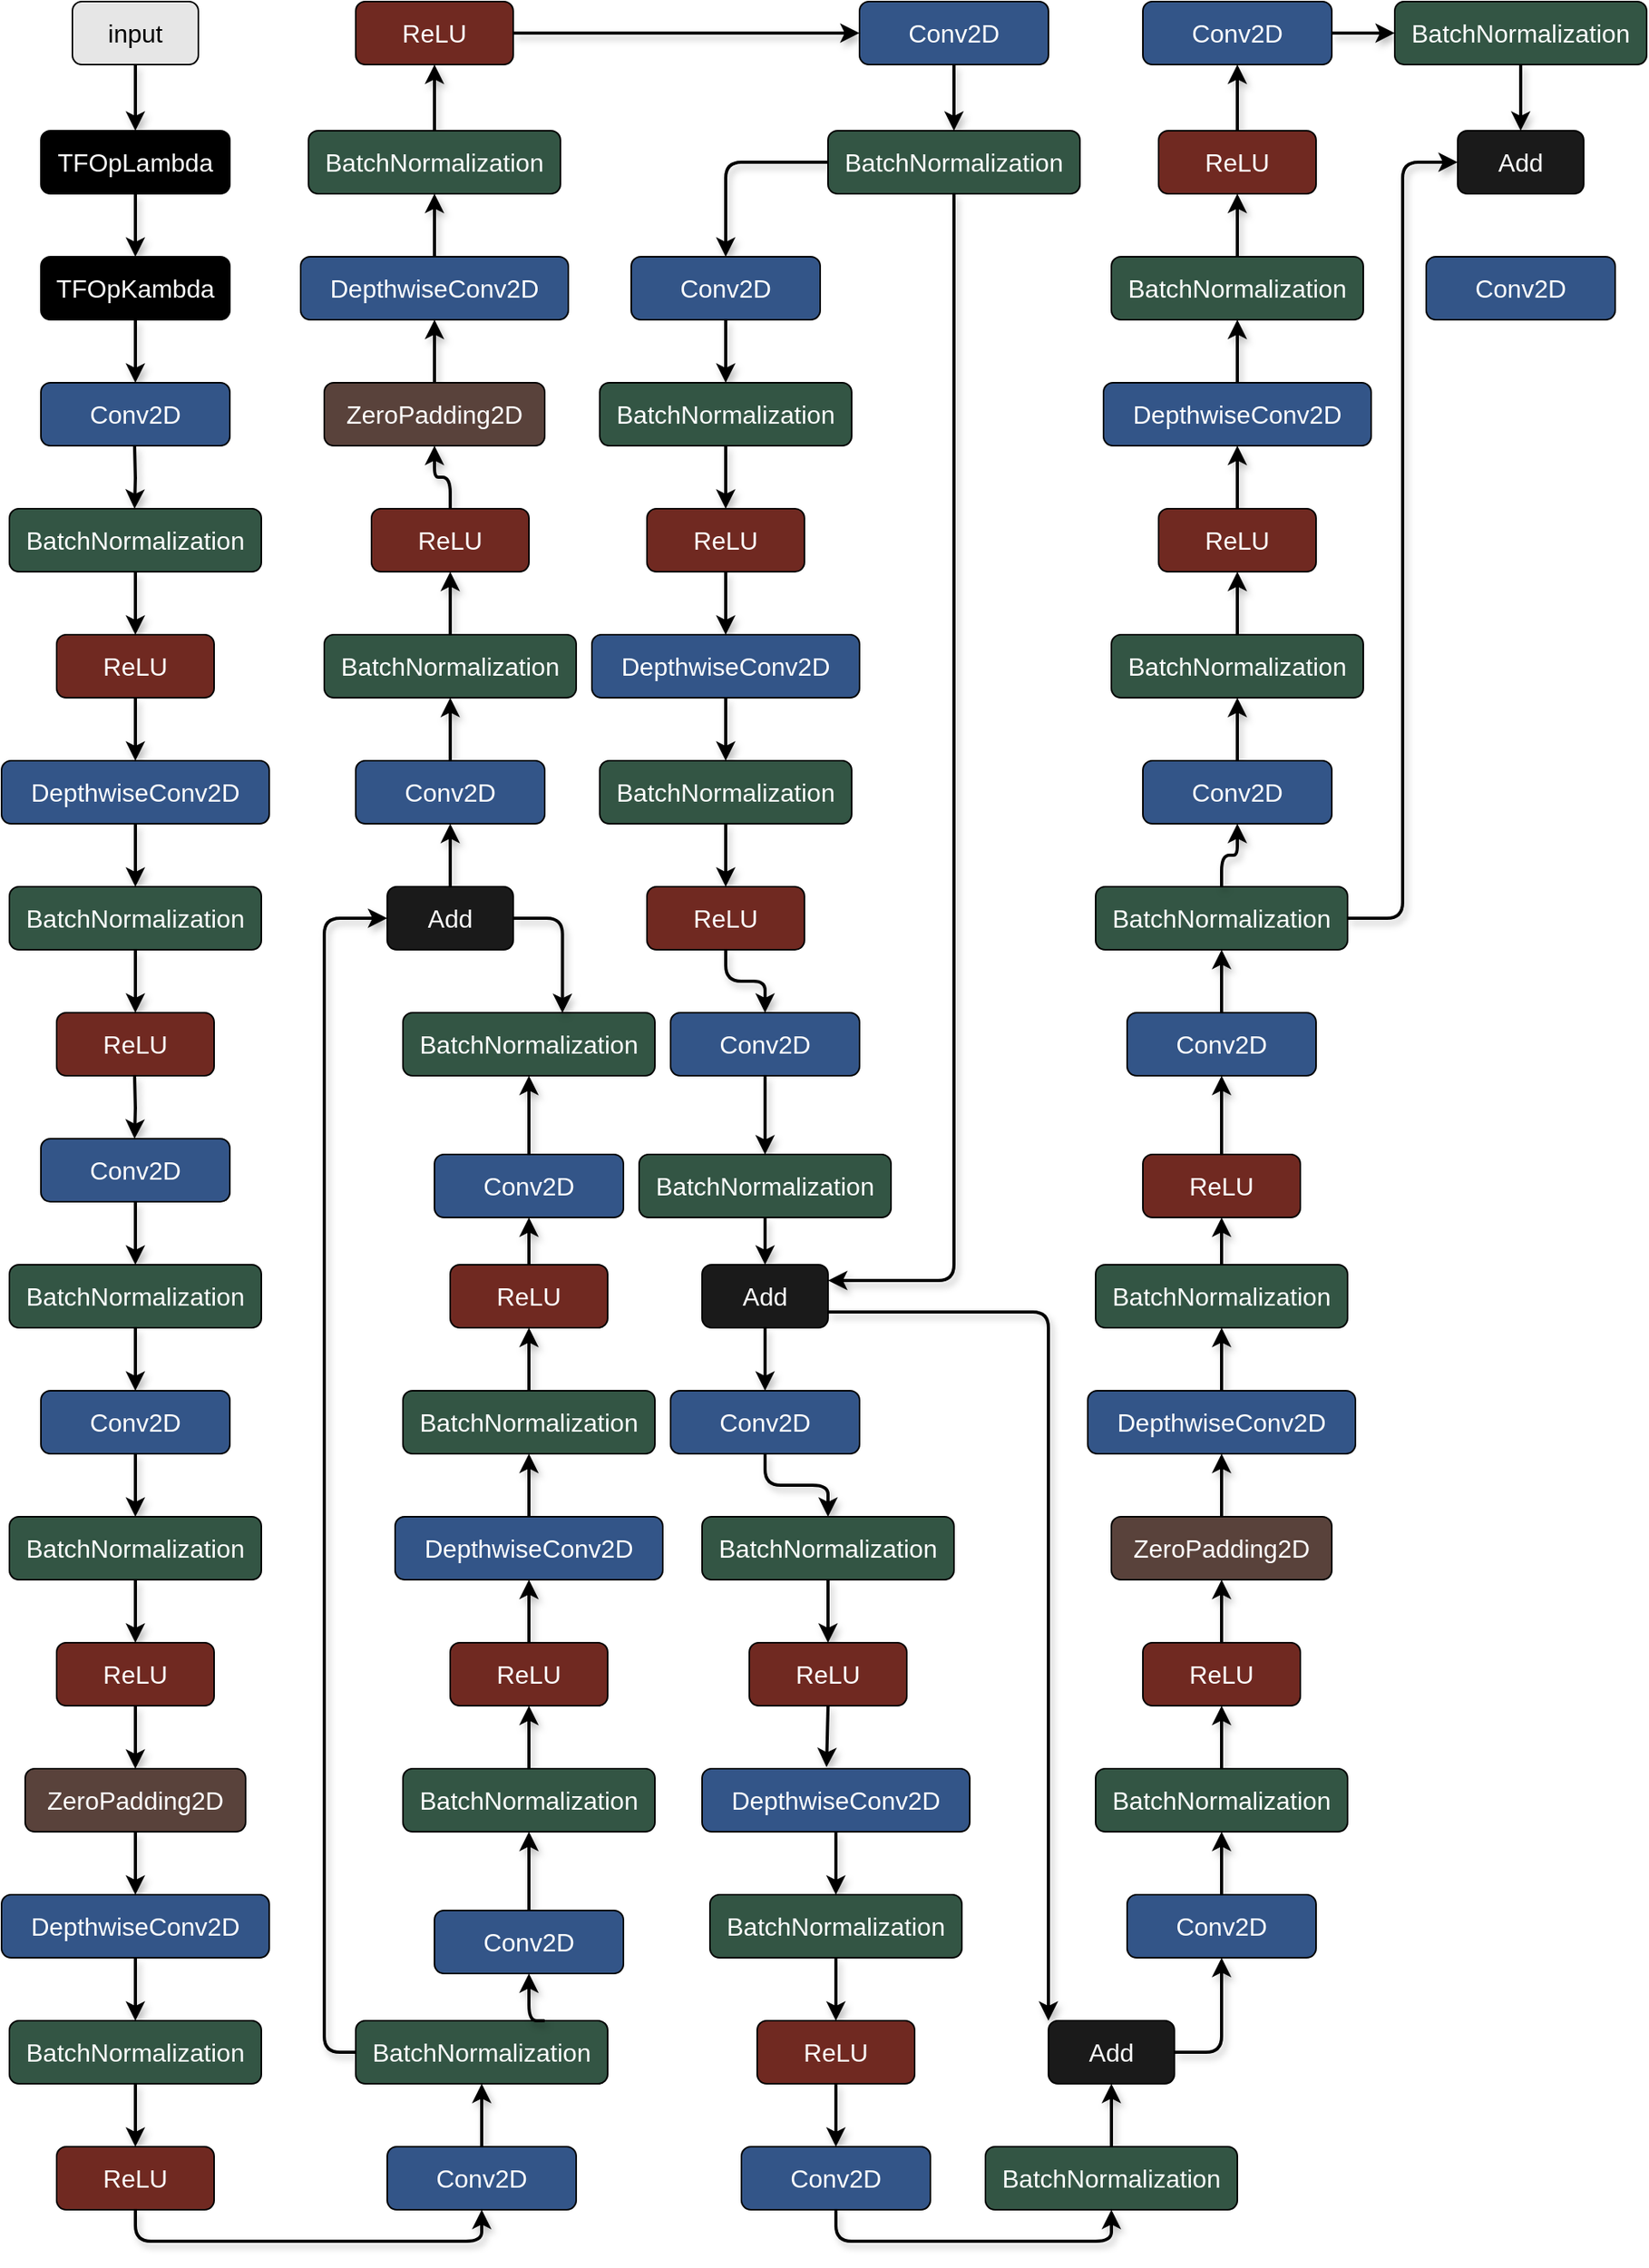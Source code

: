 <mxfile version="15.6.8" type="github"><diagram id="ZgGe328IVPUMkchQ9120" name="Page-1"><mxGraphModel dx="4320" dy="1840" grid="1" gridSize="10" guides="1" tooltips="1" connect="1" arrows="1" fold="1" page="1" pageScale="1" pageWidth="850" pageHeight="1100" math="1" shadow="0"><root><mxCell id="0"/><mxCell id="1" parent="0"/><mxCell id="8mZO6mLUGA8oXgI2Dx6Y-8" style="edgeStyle=orthogonalEdgeStyle;rounded=0;orthogonalLoop=1;jettySize=auto;html=1;exitX=0.5;exitY=1;exitDx=0;exitDy=0;entryX=0.5;entryY=0;entryDx=0;entryDy=0;endArrow=classic;endFill=1;strokeColor=#000000;strokeWidth=2;shadow=1;" parent="1" source="I_6P_KlLh6MDC354pf-8-2" target="I_6P_KlLh6MDC354pf-8-3" edge="1"><mxGeometry relative="1" as="geometry"/></mxCell><mxCell id="I_6P_KlLh6MDC354pf-8-2" value="&lt;font style=&quot;font-size: 16px&quot; color=&quot;#ffffff&quot;&gt;TFOpLambda&lt;/font&gt;" style="rounded=1;whiteSpace=wrap;html=1;fillColor=#000000;" parent="1" vertex="1"><mxGeometry x="340" y="240" width="120" height="40" as="geometry"/></mxCell><mxCell id="8mZO6mLUGA8oXgI2Dx6Y-9" style="edgeStyle=orthogonalEdgeStyle;rounded=0;orthogonalLoop=1;jettySize=auto;html=1;exitX=0.5;exitY=1;exitDx=0;exitDy=0;entryX=0.5;entryY=0;entryDx=0;entryDy=0;endArrow=classic;endFill=1;strokeColor=#000000;strokeWidth=2;shadow=1;" parent="1" source="I_6P_KlLh6MDC354pf-8-3" edge="1"><mxGeometry relative="1" as="geometry"><mxPoint x="400" y="400" as="targetPoint"/></mxGeometry></mxCell><mxCell id="I_6P_KlLh6MDC354pf-8-3" value="&lt;font style=&quot;font-size: 16px&quot;&gt;TFOpKambda&lt;/font&gt;" style="rounded=1;whiteSpace=wrap;html=1;fillColor=#000000;fontColor=#FFFFFF;" parent="1" vertex="1"><mxGeometry x="340" y="320" width="120" height="40" as="geometry"/></mxCell><mxCell id="8mZO6mLUGA8oXgI2Dx6Y-14" style="edgeStyle=orthogonalEdgeStyle;rounded=0;orthogonalLoop=1;jettySize=auto;html=1;exitX=0.5;exitY=1;exitDx=0;exitDy=0;entryX=0.5;entryY=0;entryDx=0;entryDy=0;endArrow=classic;endFill=1;strokeColor=#000000;strokeWidth=2;shadow=1;" parent="1" edge="1"><mxGeometry relative="1" as="geometry"><mxPoint x="399.5" y="840" as="sourcePoint"/><mxPoint x="399.5" y="880" as="targetPoint"/></mxGeometry></mxCell><mxCell id="8mZO6mLUGA8oXgI2Dx6Y-7" style="edgeStyle=orthogonalEdgeStyle;rounded=0;orthogonalLoop=1;jettySize=auto;html=1;exitX=0.5;exitY=1;exitDx=0;exitDy=0;entryX=0.5;entryY=0;entryDx=0;entryDy=0;endArrow=classic;endFill=1;strokeColor=#000000;strokeWidth=2;shadow=1;" parent="1" source="I_6P_KlLh6MDC354pf-8-1" target="I_6P_KlLh6MDC354pf-8-2" edge="1"><mxGeometry relative="1" as="geometry"/></mxCell><mxCell id="I_6P_KlLh6MDC354pf-8-1" value="&lt;font style=&quot;font-size: 16px&quot;&gt;input&lt;/font&gt;" style="rounded=1;whiteSpace=wrap;html=1;fillColor=#E6E6E6;" parent="1" vertex="1"><mxGeometry x="360" y="158" width="80" height="40" as="geometry"/></mxCell><mxCell id="cnnEWvKGG63KJ138V6R0-5" style="edgeStyle=orthogonalEdgeStyle;rounded=0;orthogonalLoop=1;jettySize=auto;html=1;exitX=0.5;exitY=1;exitDx=0;exitDy=0;entryX=0.5;entryY=0;entryDx=0;entryDy=0;exitPerimeter=0;shadow=1;strokeWidth=2;" edge="1" parent="1"><mxGeometry relative="1" as="geometry"><mxPoint x="399.5" y="440" as="sourcePoint"/><mxPoint x="399.5" y="480" as="targetPoint"/></mxGeometry></mxCell><mxCell id="cnnEWvKGG63KJ138V6R0-6" value="&lt;font style=&quot;font-size: 16px&quot;&gt;Conv2D&lt;/font&gt;" style="rounded=1;whiteSpace=wrap;html=1;fillColor=#335588;fontColor=#FFFFFF;" vertex="1" parent="1"><mxGeometry x="340" y="400" width="120" height="40" as="geometry"/></mxCell><mxCell id="cnnEWvKGG63KJ138V6R0-9" style="edgeStyle=orthogonalEdgeStyle;rounded=0;orthogonalLoop=1;jettySize=auto;html=1;exitX=0.5;exitY=1;exitDx=0;exitDy=0;entryX=0.5;entryY=0;entryDx=0;entryDy=0;shadow=1;strokeWidth=2;" edge="1" parent="1" source="cnnEWvKGG63KJ138V6R0-7" target="cnnEWvKGG63KJ138V6R0-8"><mxGeometry relative="1" as="geometry"/></mxCell><mxCell id="cnnEWvKGG63KJ138V6R0-7" value="&lt;font style=&quot;font-size: 16px&quot;&gt;BatchNormalization&lt;/font&gt;" style="rounded=1;whiteSpace=wrap;html=1;fillColor=#335544;fontColor=#FFFFFF;" vertex="1" parent="1"><mxGeometry x="320" y="480" width="160" height="40" as="geometry"/></mxCell><mxCell id="cnnEWvKGG63KJ138V6R0-11" style="edgeStyle=orthogonalEdgeStyle;rounded=0;orthogonalLoop=1;jettySize=auto;html=1;exitX=0.5;exitY=1;exitDx=0;exitDy=0;shadow=1;strokeWidth=2;" edge="1" parent="1" source="cnnEWvKGG63KJ138V6R0-8" target="cnnEWvKGG63KJ138V6R0-10"><mxGeometry relative="1" as="geometry"/></mxCell><mxCell id="cnnEWvKGG63KJ138V6R0-8" value="&lt;font style=&quot;font-size: 16px&quot;&gt;ReLU&lt;/font&gt;" style="rounded=1;whiteSpace=wrap;html=1;fillColor=#702921;fontColor=#FFFFFF;" vertex="1" parent="1"><mxGeometry x="350" y="560" width="100" height="40" as="geometry"/></mxCell><mxCell id="cnnEWvKGG63KJ138V6R0-13" style="edgeStyle=orthogonalEdgeStyle;rounded=0;orthogonalLoop=1;jettySize=auto;html=1;exitX=0.5;exitY=1;exitDx=0;exitDy=0;entryX=0.5;entryY=0;entryDx=0;entryDy=0;shadow=1;strokeWidth=2;" edge="1" parent="1" source="cnnEWvKGG63KJ138V6R0-10" target="cnnEWvKGG63KJ138V6R0-12"><mxGeometry relative="1" as="geometry"/></mxCell><mxCell id="cnnEWvKGG63KJ138V6R0-10" value="&lt;font style=&quot;font-size: 16px&quot;&gt;DepthwiseConv2D&lt;/font&gt;" style="rounded=1;whiteSpace=wrap;html=1;fillColor=#335588;fontColor=#FFFFFF;" vertex="1" parent="1"><mxGeometry x="315" y="640" width="170" height="40" as="geometry"/></mxCell><mxCell id="cnnEWvKGG63KJ138V6R0-15" style="edgeStyle=orthogonalEdgeStyle;rounded=0;orthogonalLoop=1;jettySize=auto;html=1;exitX=0.5;exitY=1;exitDx=0;exitDy=0;entryX=0.5;entryY=0;entryDx=0;entryDy=0;shadow=1;strokeWidth=2;" edge="1" parent="1" source="cnnEWvKGG63KJ138V6R0-12" target="cnnEWvKGG63KJ138V6R0-14"><mxGeometry relative="1" as="geometry"/></mxCell><mxCell id="cnnEWvKGG63KJ138V6R0-12" value="&lt;font style=&quot;font-size: 16px&quot;&gt;BatchNormalization&lt;/font&gt;" style="rounded=1;whiteSpace=wrap;html=1;fillColor=#335544;fontColor=#FFFFFF;" vertex="1" parent="1"><mxGeometry x="320" y="720" width="160" height="40" as="geometry"/></mxCell><mxCell id="cnnEWvKGG63KJ138V6R0-14" value="&lt;font style=&quot;font-size: 16px&quot;&gt;ReLU&lt;/font&gt;" style="rounded=1;whiteSpace=wrap;html=1;fillColor=#702921;fontColor=#FFFFFF;" vertex="1" parent="1"><mxGeometry x="350" y="800" width="100" height="40" as="geometry"/></mxCell><mxCell id="cnnEWvKGG63KJ138V6R0-18" style="edgeStyle=orthogonalEdgeStyle;rounded=0;orthogonalLoop=1;jettySize=auto;html=1;exitX=0.5;exitY=1;exitDx=0;exitDy=0;entryX=0.5;entryY=0;entryDx=0;entryDy=0;shadow=1;strokeWidth=2;" edge="1" parent="1" source="cnnEWvKGG63KJ138V6R0-16" target="cnnEWvKGG63KJ138V6R0-17"><mxGeometry relative="1" as="geometry"/></mxCell><mxCell id="cnnEWvKGG63KJ138V6R0-16" value="&lt;font style=&quot;font-size: 16px&quot;&gt;Conv2D&lt;/font&gt;" style="rounded=1;whiteSpace=wrap;html=1;fillColor=#335588;fontColor=#FFFFFF;" vertex="1" parent="1"><mxGeometry x="340" y="880" width="120" height="40" as="geometry"/></mxCell><mxCell id="cnnEWvKGG63KJ138V6R0-20" style="edgeStyle=orthogonalEdgeStyle;rounded=0;orthogonalLoop=1;jettySize=auto;html=1;exitX=0.5;exitY=1;exitDx=0;exitDy=0;entryX=0.5;entryY=0;entryDx=0;entryDy=0;shadow=1;strokeWidth=2;" edge="1" parent="1" source="cnnEWvKGG63KJ138V6R0-17" target="cnnEWvKGG63KJ138V6R0-19"><mxGeometry relative="1" as="geometry"/></mxCell><mxCell id="cnnEWvKGG63KJ138V6R0-17" value="&lt;font style=&quot;font-size: 16px&quot;&gt;BatchNormalization&lt;/font&gt;" style="rounded=1;whiteSpace=wrap;html=1;fillColor=#335544;fontColor=#FFFFFF;" vertex="1" parent="1"><mxGeometry x="320" y="960" width="160" height="40" as="geometry"/></mxCell><mxCell id="cnnEWvKGG63KJ138V6R0-22" style="edgeStyle=orthogonalEdgeStyle;rounded=0;orthogonalLoop=1;jettySize=auto;html=1;exitX=0.5;exitY=1;exitDx=0;exitDy=0;entryX=0.5;entryY=0;entryDx=0;entryDy=0;shadow=1;strokeWidth=2;" edge="1" parent="1" source="cnnEWvKGG63KJ138V6R0-19" target="cnnEWvKGG63KJ138V6R0-21"><mxGeometry relative="1" as="geometry"/></mxCell><mxCell id="cnnEWvKGG63KJ138V6R0-19" value="&lt;font style=&quot;font-size: 16px&quot;&gt;Conv2D&lt;/font&gt;" style="rounded=1;whiteSpace=wrap;html=1;fillColor=#335588;fontColor=#FFFFFF;" vertex="1" parent="1"><mxGeometry x="340" y="1040" width="120" height="40" as="geometry"/></mxCell><mxCell id="cnnEWvKGG63KJ138V6R0-24" style="edgeStyle=orthogonalEdgeStyle;rounded=0;orthogonalLoop=1;jettySize=auto;html=1;exitX=0.5;exitY=1;exitDx=0;exitDy=0;entryX=0.5;entryY=0;entryDx=0;entryDy=0;shadow=1;strokeWidth=2;" edge="1" parent="1" source="cnnEWvKGG63KJ138V6R0-21" target="cnnEWvKGG63KJ138V6R0-23"><mxGeometry relative="1" as="geometry"/></mxCell><mxCell id="cnnEWvKGG63KJ138V6R0-21" value="&lt;font style=&quot;font-size: 16px&quot;&gt;BatchNormalization&lt;/font&gt;" style="rounded=1;whiteSpace=wrap;html=1;fillColor=#335544;fontColor=#FFFFFF;" vertex="1" parent="1"><mxGeometry x="320" y="1120" width="160" height="40" as="geometry"/></mxCell><mxCell id="cnnEWvKGG63KJ138V6R0-26" style="edgeStyle=orthogonalEdgeStyle;rounded=0;orthogonalLoop=1;jettySize=auto;html=1;exitX=0.5;exitY=1;exitDx=0;exitDy=0;entryX=0.5;entryY=0;entryDx=0;entryDy=0;shadow=1;strokeWidth=2;" edge="1" parent="1" source="cnnEWvKGG63KJ138V6R0-23" target="cnnEWvKGG63KJ138V6R0-25"><mxGeometry relative="1" as="geometry"/></mxCell><mxCell id="cnnEWvKGG63KJ138V6R0-23" value="&lt;font style=&quot;font-size: 16px&quot;&gt;ReLU&lt;/font&gt;" style="rounded=1;whiteSpace=wrap;html=1;fillColor=#702921;fontColor=#FFFFFF;" vertex="1" parent="1"><mxGeometry x="350" y="1200" width="100" height="40" as="geometry"/></mxCell><mxCell id="cnnEWvKGG63KJ138V6R0-28" style="edgeStyle=orthogonalEdgeStyle;rounded=0;orthogonalLoop=1;jettySize=auto;html=1;exitX=0.5;exitY=1;exitDx=0;exitDy=0;entryX=0.5;entryY=0;entryDx=0;entryDy=0;shadow=1;strokeWidth=2;" edge="1" parent="1" source="cnnEWvKGG63KJ138V6R0-25" target="cnnEWvKGG63KJ138V6R0-27"><mxGeometry relative="1" as="geometry"/></mxCell><mxCell id="cnnEWvKGG63KJ138V6R0-25" value="&lt;font style=&quot;font-size: 16px&quot;&gt;ZeroPadding2D&lt;/font&gt;" style="rounded=1;whiteSpace=wrap;html=1;fillColor=#59423B;fontColor=#FFFFFF;" vertex="1" parent="1"><mxGeometry x="330" y="1280" width="140" height="40" as="geometry"/></mxCell><mxCell id="cnnEWvKGG63KJ138V6R0-30" style="edgeStyle=orthogonalEdgeStyle;rounded=0;orthogonalLoop=1;jettySize=auto;html=1;exitX=0.5;exitY=1;exitDx=0;exitDy=0;entryX=0.5;entryY=0;entryDx=0;entryDy=0;shadow=1;strokeWidth=2;" edge="1" parent="1" source="cnnEWvKGG63KJ138V6R0-27" target="cnnEWvKGG63KJ138V6R0-29"><mxGeometry relative="1" as="geometry"/></mxCell><mxCell id="cnnEWvKGG63KJ138V6R0-27" value="&lt;font style=&quot;font-size: 16px&quot;&gt;DepthwiseConv2D&lt;/font&gt;" style="rounded=1;whiteSpace=wrap;html=1;fillColor=#335588;fontColor=#FFFFFF;" vertex="1" parent="1"><mxGeometry x="315" y="1360" width="170" height="40" as="geometry"/></mxCell><mxCell id="cnnEWvKGG63KJ138V6R0-32" style="edgeStyle=orthogonalEdgeStyle;rounded=0;orthogonalLoop=1;jettySize=auto;html=1;exitX=0.5;exitY=1;exitDx=0;exitDy=0;entryX=0.5;entryY=0;entryDx=0;entryDy=0;shadow=1;strokeWidth=2;" edge="1" parent="1" source="cnnEWvKGG63KJ138V6R0-29" target="cnnEWvKGG63KJ138V6R0-31"><mxGeometry relative="1" as="geometry"/></mxCell><mxCell id="cnnEWvKGG63KJ138V6R0-29" value="&lt;font style=&quot;font-size: 16px&quot;&gt;BatchNormalization&lt;/font&gt;" style="rounded=1;whiteSpace=wrap;html=1;fillColor=#335544;fontColor=#FFFFFF;" vertex="1" parent="1"><mxGeometry x="320" y="1440" width="160" height="40" as="geometry"/></mxCell><mxCell id="cnnEWvKGG63KJ138V6R0-35" style="edgeStyle=orthogonalEdgeStyle;orthogonalLoop=1;jettySize=auto;html=1;exitX=0.5;exitY=1;exitDx=0;exitDy=0;entryX=0.5;entryY=1;entryDx=0;entryDy=0;shadow=1;strokeWidth=2;rounded=1;" edge="1" parent="1" source="cnnEWvKGG63KJ138V6R0-31" target="cnnEWvKGG63KJ138V6R0-33"><mxGeometry relative="1" as="geometry"/></mxCell><mxCell id="cnnEWvKGG63KJ138V6R0-31" value="&lt;font style=&quot;font-size: 16px&quot;&gt;ReLU&lt;/font&gt;" style="rounded=1;whiteSpace=wrap;html=1;fillColor=#702921;fontColor=#FFFFFF;" vertex="1" parent="1"><mxGeometry x="350" y="1520" width="100" height="40" as="geometry"/></mxCell><mxCell id="cnnEWvKGG63KJ138V6R0-37" style="edgeStyle=orthogonalEdgeStyle;rounded=1;orthogonalLoop=1;jettySize=auto;html=1;exitX=0.5;exitY=0;exitDx=0;exitDy=0;entryX=0.5;entryY=1;entryDx=0;entryDy=0;shadow=1;strokeWidth=2;" edge="1" parent="1" source="cnnEWvKGG63KJ138V6R0-33" target="cnnEWvKGG63KJ138V6R0-36"><mxGeometry relative="1" as="geometry"/></mxCell><mxCell id="cnnEWvKGG63KJ138V6R0-33" value="&lt;font style=&quot;font-size: 16px&quot;&gt;Conv2D&lt;/font&gt;" style="rounded=1;whiteSpace=wrap;html=1;fillColor=#335588;fontColor=#FFFFFF;" vertex="1" parent="1"><mxGeometry x="560" y="1520" width="120" height="40" as="geometry"/></mxCell><mxCell id="cnnEWvKGG63KJ138V6R0-56" style="edgeStyle=orthogonalEdgeStyle;rounded=1;orthogonalLoop=1;jettySize=auto;html=1;exitX=0;exitY=0.5;exitDx=0;exitDy=0;entryX=0;entryY=0.5;entryDx=0;entryDy=0;shadow=1;strokeWidth=2;" edge="1" parent="1" source="cnnEWvKGG63KJ138V6R0-36" target="cnnEWvKGG63KJ138V6R0-54"><mxGeometry relative="1" as="geometry"/></mxCell><mxCell id="cnnEWvKGG63KJ138V6R0-36" value="&lt;font style=&quot;font-size: 16px&quot;&gt;BatchNormalization&lt;/font&gt;" style="rounded=1;whiteSpace=wrap;html=1;fillColor=#335544;fontColor=#FFFFFF;" vertex="1" parent="1"><mxGeometry x="540" y="1440" width="160" height="40" as="geometry"/></mxCell><mxCell id="cnnEWvKGG63KJ138V6R0-41" style="edgeStyle=orthogonalEdgeStyle;rounded=1;orthogonalLoop=1;jettySize=auto;html=1;exitX=0.5;exitY=0;exitDx=0;exitDy=0;entryX=0.5;entryY=1;entryDx=0;entryDy=0;shadow=1;strokeWidth=2;" edge="1" parent="1" source="cnnEWvKGG63KJ138V6R0-38" target="cnnEWvKGG63KJ138V6R0-39"><mxGeometry relative="1" as="geometry"/></mxCell><mxCell id="cnnEWvKGG63KJ138V6R0-123" style="edgeStyle=orthogonalEdgeStyle;rounded=1;orthogonalLoop=1;jettySize=auto;html=1;exitX=0.75;exitY=0;exitDx=0;exitDy=0;entryX=0.5;entryY=1;entryDx=0;entryDy=0;shadow=1;strokeWidth=2;" edge="1" parent="1" source="cnnEWvKGG63KJ138V6R0-36" target="cnnEWvKGG63KJ138V6R0-38"><mxGeometry relative="1" as="geometry"/></mxCell><mxCell id="cnnEWvKGG63KJ138V6R0-38" value="&lt;font style=&quot;font-size: 16px&quot;&gt;Conv2D&lt;/font&gt;" style="rounded=1;whiteSpace=wrap;html=1;fillColor=#335588;fontColor=#FFFFFF;" vertex="1" parent="1"><mxGeometry x="590" y="1370" width="120" height="40" as="geometry"/></mxCell><mxCell id="cnnEWvKGG63KJ138V6R0-43" style="edgeStyle=orthogonalEdgeStyle;rounded=1;orthogonalLoop=1;jettySize=auto;html=1;exitX=0.5;exitY=0;exitDx=0;exitDy=0;entryX=0.5;entryY=1;entryDx=0;entryDy=0;shadow=1;strokeWidth=2;" edge="1" parent="1" source="cnnEWvKGG63KJ138V6R0-39" target="cnnEWvKGG63KJ138V6R0-42"><mxGeometry relative="1" as="geometry"/></mxCell><mxCell id="cnnEWvKGG63KJ138V6R0-39" value="&lt;font style=&quot;font-size: 16px&quot;&gt;BatchNormalization&lt;/font&gt;" style="rounded=1;whiteSpace=wrap;html=1;fillColor=#335544;fontColor=#FFFFFF;" vertex="1" parent="1"><mxGeometry x="570" y="1280" width="160" height="40" as="geometry"/></mxCell><mxCell id="cnnEWvKGG63KJ138V6R0-45" style="edgeStyle=orthogonalEdgeStyle;rounded=1;orthogonalLoop=1;jettySize=auto;html=1;exitX=0.5;exitY=0;exitDx=0;exitDy=0;entryX=0.5;entryY=1;entryDx=0;entryDy=0;shadow=1;strokeWidth=2;" edge="1" parent="1" source="cnnEWvKGG63KJ138V6R0-42" target="cnnEWvKGG63KJ138V6R0-44"><mxGeometry relative="1" as="geometry"/></mxCell><mxCell id="cnnEWvKGG63KJ138V6R0-42" value="&lt;font style=&quot;font-size: 16px&quot;&gt;ReLU&lt;/font&gt;" style="rounded=1;whiteSpace=wrap;html=1;fillColor=#702921;fontColor=#FFFFFF;" vertex="1" parent="1"><mxGeometry x="600" y="1200" width="100" height="40" as="geometry"/></mxCell><mxCell id="cnnEWvKGG63KJ138V6R0-47" style="edgeStyle=orthogonalEdgeStyle;rounded=1;orthogonalLoop=1;jettySize=auto;html=1;exitX=0.5;exitY=0;exitDx=0;exitDy=0;entryX=0.5;entryY=1;entryDx=0;entryDy=0;shadow=1;strokeWidth=2;" edge="1" parent="1" source="cnnEWvKGG63KJ138V6R0-44" target="cnnEWvKGG63KJ138V6R0-46"><mxGeometry relative="1" as="geometry"/></mxCell><mxCell id="cnnEWvKGG63KJ138V6R0-44" value="&lt;font style=&quot;font-size: 16px&quot;&gt;DepthwiseConv2D&lt;/font&gt;" style="rounded=1;whiteSpace=wrap;html=1;fillColor=#335588;fontColor=#FFFFFF;" vertex="1" parent="1"><mxGeometry x="565" y="1120" width="170" height="40" as="geometry"/></mxCell><mxCell id="cnnEWvKGG63KJ138V6R0-49" style="edgeStyle=orthogonalEdgeStyle;rounded=1;orthogonalLoop=1;jettySize=auto;html=1;exitX=0.5;exitY=0;exitDx=0;exitDy=0;entryX=0.5;entryY=1;entryDx=0;entryDy=0;shadow=1;strokeWidth=2;" edge="1" parent="1" source="cnnEWvKGG63KJ138V6R0-46" target="cnnEWvKGG63KJ138V6R0-48"><mxGeometry relative="1" as="geometry"/></mxCell><mxCell id="cnnEWvKGG63KJ138V6R0-46" value="&lt;font style=&quot;font-size: 16px&quot;&gt;BatchNormalization&lt;/font&gt;" style="rounded=1;whiteSpace=wrap;html=1;fillColor=#335544;fontColor=#FFFFFF;" vertex="1" parent="1"><mxGeometry x="570" y="1040" width="160" height="40" as="geometry"/></mxCell><mxCell id="cnnEWvKGG63KJ138V6R0-51" style="edgeStyle=orthogonalEdgeStyle;rounded=1;orthogonalLoop=1;jettySize=auto;html=1;exitX=0.5;exitY=0;exitDx=0;exitDy=0;entryX=0.5;entryY=1;entryDx=0;entryDy=0;shadow=1;strokeWidth=2;" edge="1" parent="1" source="cnnEWvKGG63KJ138V6R0-48" target="cnnEWvKGG63KJ138V6R0-50"><mxGeometry relative="1" as="geometry"/></mxCell><mxCell id="cnnEWvKGG63KJ138V6R0-48" value="&lt;font style=&quot;font-size: 16px&quot;&gt;ReLU&lt;/font&gt;" style="rounded=1;whiteSpace=wrap;html=1;fillColor=#702921;fontColor=#FFFFFF;" vertex="1" parent="1"><mxGeometry x="600" y="960" width="100" height="40" as="geometry"/></mxCell><mxCell id="cnnEWvKGG63KJ138V6R0-53" style="edgeStyle=orthogonalEdgeStyle;rounded=1;orthogonalLoop=1;jettySize=auto;html=1;exitX=0.5;exitY=0;exitDx=0;exitDy=0;entryX=0.5;entryY=1;entryDx=0;entryDy=0;shadow=1;strokeWidth=2;" edge="1" parent="1" source="cnnEWvKGG63KJ138V6R0-50" target="cnnEWvKGG63KJ138V6R0-52"><mxGeometry relative="1" as="geometry"/></mxCell><mxCell id="cnnEWvKGG63KJ138V6R0-50" value="&lt;font style=&quot;font-size: 16px&quot;&gt;Conv2D&lt;/font&gt;" style="rounded=1;whiteSpace=wrap;html=1;fillColor=#335588;fontColor=#FFFFFF;" vertex="1" parent="1"><mxGeometry x="590" y="890" width="120" height="40" as="geometry"/></mxCell><mxCell id="cnnEWvKGG63KJ138V6R0-52" value="&lt;font style=&quot;font-size: 16px&quot;&gt;BatchNormalization&lt;/font&gt;" style="rounded=1;whiteSpace=wrap;html=1;fillColor=#335544;fontColor=#FFFFFF;" vertex="1" parent="1"><mxGeometry x="570" y="800" width="160" height="40" as="geometry"/></mxCell><mxCell id="cnnEWvKGG63KJ138V6R0-60" style="edgeStyle=orthogonalEdgeStyle;rounded=1;orthogonalLoop=1;jettySize=auto;html=1;exitX=0.5;exitY=0;exitDx=0;exitDy=0;entryX=0.5;entryY=1;entryDx=0;entryDy=0;shadow=1;strokeWidth=2;" edge="1" parent="1" source="cnnEWvKGG63KJ138V6R0-54" target="cnnEWvKGG63KJ138V6R0-57"><mxGeometry relative="1" as="geometry"/></mxCell><mxCell id="cnnEWvKGG63KJ138V6R0-122" style="edgeStyle=orthogonalEdgeStyle;rounded=1;orthogonalLoop=1;jettySize=auto;html=1;exitX=1;exitY=0.5;exitDx=0;exitDy=0;entryX=0.633;entryY=0.004;entryDx=0;entryDy=0;entryPerimeter=0;shadow=1;strokeWidth=2;" edge="1" parent="1" source="cnnEWvKGG63KJ138V6R0-54" target="cnnEWvKGG63KJ138V6R0-52"><mxGeometry relative="1" as="geometry"/></mxCell><mxCell id="cnnEWvKGG63KJ138V6R0-54" value="&lt;font style=&quot;font-size: 16px&quot;&gt;Add&lt;/font&gt;" style="rounded=1;whiteSpace=wrap;html=1;fillColor=#1A1A1A;fontColor=#FFFFFF;" vertex="1" parent="1"><mxGeometry x="560" y="720" width="80" height="40" as="geometry"/></mxCell><mxCell id="cnnEWvKGG63KJ138V6R0-61" style="edgeStyle=orthogonalEdgeStyle;rounded=1;orthogonalLoop=1;jettySize=auto;html=1;exitX=0.5;exitY=0;exitDx=0;exitDy=0;entryX=0.5;entryY=1;entryDx=0;entryDy=0;shadow=1;strokeWidth=2;" edge="1" parent="1" source="cnnEWvKGG63KJ138V6R0-57" target="cnnEWvKGG63KJ138V6R0-58"><mxGeometry relative="1" as="geometry"/></mxCell><mxCell id="cnnEWvKGG63KJ138V6R0-57" value="&lt;font style=&quot;font-size: 16px&quot;&gt;Conv2D&lt;/font&gt;" style="rounded=1;whiteSpace=wrap;html=1;fillColor=#335588;fontColor=#FFFFFF;" vertex="1" parent="1"><mxGeometry x="540" y="640" width="120" height="40" as="geometry"/></mxCell><mxCell id="cnnEWvKGG63KJ138V6R0-62" style="edgeStyle=orthogonalEdgeStyle;rounded=1;orthogonalLoop=1;jettySize=auto;html=1;exitX=0.5;exitY=0;exitDx=0;exitDy=0;entryX=0.5;entryY=1;entryDx=0;entryDy=0;shadow=1;strokeWidth=2;" edge="1" parent="1" source="cnnEWvKGG63KJ138V6R0-58" target="cnnEWvKGG63KJ138V6R0-59"><mxGeometry relative="1" as="geometry"/></mxCell><mxCell id="cnnEWvKGG63KJ138V6R0-58" value="&lt;font style=&quot;font-size: 16px&quot;&gt;BatchNormalization&lt;/font&gt;" style="rounded=1;whiteSpace=wrap;html=1;fillColor=#335544;fontColor=#FFFFFF;" vertex="1" parent="1"><mxGeometry x="520" y="560" width="160" height="40" as="geometry"/></mxCell><mxCell id="cnnEWvKGG63KJ138V6R0-66" style="edgeStyle=orthogonalEdgeStyle;rounded=1;orthogonalLoop=1;jettySize=auto;html=1;exitX=0.5;exitY=0;exitDx=0;exitDy=0;entryX=0.5;entryY=1;entryDx=0;entryDy=0;shadow=1;strokeWidth=2;" edge="1" parent="1" source="cnnEWvKGG63KJ138V6R0-59" target="cnnEWvKGG63KJ138V6R0-63"><mxGeometry relative="1" as="geometry"/></mxCell><mxCell id="cnnEWvKGG63KJ138V6R0-59" value="&lt;font style=&quot;font-size: 16px&quot;&gt;ReLU&lt;/font&gt;" style="rounded=1;whiteSpace=wrap;html=1;fillColor=#702921;fontColor=#FFFFFF;" vertex="1" parent="1"><mxGeometry x="550" y="480" width="100" height="40" as="geometry"/></mxCell><mxCell id="cnnEWvKGG63KJ138V6R0-67" style="edgeStyle=orthogonalEdgeStyle;rounded=1;orthogonalLoop=1;jettySize=auto;html=1;exitX=0.5;exitY=0;exitDx=0;exitDy=0;entryX=0.5;entryY=1;entryDx=0;entryDy=0;shadow=1;strokeWidth=2;" edge="1" parent="1" source="cnnEWvKGG63KJ138V6R0-63" target="cnnEWvKGG63KJ138V6R0-64"><mxGeometry relative="1" as="geometry"/></mxCell><mxCell id="cnnEWvKGG63KJ138V6R0-63" value="&lt;font style=&quot;font-size: 16px&quot;&gt;ZeroPadding2D&lt;/font&gt;" style="rounded=1;whiteSpace=wrap;html=1;fillColor=#59423B;fontColor=#FFFFFF;" vertex="1" parent="1"><mxGeometry x="520" y="400" width="140" height="40" as="geometry"/></mxCell><mxCell id="cnnEWvKGG63KJ138V6R0-68" style="edgeStyle=orthogonalEdgeStyle;rounded=1;orthogonalLoop=1;jettySize=auto;html=1;exitX=0.5;exitY=0;exitDx=0;exitDy=0;entryX=0.5;entryY=1;entryDx=0;entryDy=0;shadow=1;strokeWidth=2;" edge="1" parent="1" source="cnnEWvKGG63KJ138V6R0-64" target="cnnEWvKGG63KJ138V6R0-65"><mxGeometry relative="1" as="geometry"/></mxCell><mxCell id="cnnEWvKGG63KJ138V6R0-64" value="&lt;font style=&quot;font-size: 16px&quot;&gt;DepthwiseConv2D&lt;/font&gt;" style="rounded=1;whiteSpace=wrap;html=1;fillColor=#335588;fontColor=#FFFFFF;" vertex="1" parent="1"><mxGeometry x="505" y="320" width="170" height="40" as="geometry"/></mxCell><mxCell id="cnnEWvKGG63KJ138V6R0-70" style="edgeStyle=orthogonalEdgeStyle;rounded=1;orthogonalLoop=1;jettySize=auto;html=1;exitX=0.5;exitY=0;exitDx=0;exitDy=0;shadow=1;strokeWidth=2;" edge="1" parent="1" source="cnnEWvKGG63KJ138V6R0-65" target="cnnEWvKGG63KJ138V6R0-69"><mxGeometry relative="1" as="geometry"/></mxCell><mxCell id="cnnEWvKGG63KJ138V6R0-65" value="&lt;font style=&quot;font-size: 16px&quot;&gt;BatchNormalization&lt;/font&gt;" style="rounded=1;whiteSpace=wrap;html=1;fillColor=#335544;fontColor=#FFFFFF;" vertex="1" parent="1"><mxGeometry x="510" y="240" width="160" height="40" as="geometry"/></mxCell><mxCell id="cnnEWvKGG63KJ138V6R0-72" style="edgeStyle=orthogonalEdgeStyle;rounded=1;orthogonalLoop=1;jettySize=auto;html=1;exitX=1;exitY=0.5;exitDx=0;exitDy=0;shadow=1;strokeWidth=2;entryX=0;entryY=0.5;entryDx=0;entryDy=0;" edge="1" parent="1" source="cnnEWvKGG63KJ138V6R0-69" target="cnnEWvKGG63KJ138V6R0-71"><mxGeometry relative="1" as="geometry"><mxPoint x="850" y="178" as="targetPoint"/></mxGeometry></mxCell><mxCell id="cnnEWvKGG63KJ138V6R0-69" value="&lt;font style=&quot;font-size: 16px&quot;&gt;ReLU&lt;/font&gt;" style="rounded=1;whiteSpace=wrap;html=1;fillColor=#702921;fontColor=#FFFFFF;" vertex="1" parent="1"><mxGeometry x="540" y="158" width="100" height="40" as="geometry"/></mxCell><mxCell id="cnnEWvKGG63KJ138V6R0-76" style="edgeStyle=orthogonalEdgeStyle;rounded=1;orthogonalLoop=1;jettySize=auto;html=1;exitX=0.5;exitY=1;exitDx=0;exitDy=0;entryX=0.5;entryY=0;entryDx=0;entryDy=0;shadow=1;strokeWidth=2;" edge="1" parent="1" source="cnnEWvKGG63KJ138V6R0-71" target="cnnEWvKGG63KJ138V6R0-73"><mxGeometry relative="1" as="geometry"/></mxCell><mxCell id="cnnEWvKGG63KJ138V6R0-71" value="&lt;font style=&quot;font-size: 16px&quot;&gt;Conv2D&lt;/font&gt;" style="rounded=1;whiteSpace=wrap;html=1;fillColor=#335588;fontColor=#FFFFFF;" vertex="1" parent="1"><mxGeometry x="860" y="158" width="120" height="40" as="geometry"/></mxCell><mxCell id="cnnEWvKGG63KJ138V6R0-75" style="edgeStyle=orthogonalEdgeStyle;rounded=1;orthogonalLoop=1;jettySize=auto;html=1;exitX=0;exitY=0.5;exitDx=0;exitDy=0;entryX=0.5;entryY=0;entryDx=0;entryDy=0;shadow=1;strokeWidth=2;" edge="1" parent="1" source="cnnEWvKGG63KJ138V6R0-73" target="cnnEWvKGG63KJ138V6R0-74"><mxGeometry relative="1" as="geometry"/></mxCell><mxCell id="cnnEWvKGG63KJ138V6R0-126" style="edgeStyle=orthogonalEdgeStyle;rounded=1;orthogonalLoop=1;jettySize=auto;html=1;exitX=0.5;exitY=1;exitDx=0;exitDy=0;entryX=1;entryY=0.25;entryDx=0;entryDy=0;shadow=1;strokeWidth=2;" edge="1" parent="1" source="cnnEWvKGG63KJ138V6R0-73" target="cnnEWvKGG63KJ138V6R0-87"><mxGeometry relative="1" as="geometry"/></mxCell><mxCell id="cnnEWvKGG63KJ138V6R0-73" value="&lt;font style=&quot;font-size: 16px&quot;&gt;BatchNormalization&lt;/font&gt;" style="rounded=1;whiteSpace=wrap;html=1;fillColor=#335544;fontColor=#FFFFFF;" vertex="1" parent="1"><mxGeometry x="840" y="240" width="160" height="40" as="geometry"/></mxCell><mxCell id="cnnEWvKGG63KJ138V6R0-78" style="edgeStyle=orthogonalEdgeStyle;rounded=1;orthogonalLoop=1;jettySize=auto;html=1;exitX=0.5;exitY=1;exitDx=0;exitDy=0;shadow=1;strokeWidth=2;" edge="1" parent="1" source="cnnEWvKGG63KJ138V6R0-74" target="cnnEWvKGG63KJ138V6R0-77"><mxGeometry relative="1" as="geometry"/></mxCell><mxCell id="cnnEWvKGG63KJ138V6R0-74" value="&lt;font style=&quot;font-size: 16px&quot;&gt;Conv2D&lt;/font&gt;" style="rounded=1;whiteSpace=wrap;html=1;fillColor=#335588;fontColor=#FFFFFF;" vertex="1" parent="1"><mxGeometry x="715" y="320" width="120" height="40" as="geometry"/></mxCell><mxCell id="cnnEWvKGG63KJ138V6R0-80" style="edgeStyle=orthogonalEdgeStyle;rounded=1;orthogonalLoop=1;jettySize=auto;html=1;exitX=0.5;exitY=1;exitDx=0;exitDy=0;entryX=0.5;entryY=0;entryDx=0;entryDy=0;shadow=1;strokeWidth=2;" edge="1" parent="1" source="cnnEWvKGG63KJ138V6R0-77" target="cnnEWvKGG63KJ138V6R0-79"><mxGeometry relative="1" as="geometry"/></mxCell><mxCell id="cnnEWvKGG63KJ138V6R0-77" value="&lt;font style=&quot;font-size: 16px&quot;&gt;BatchNormalization&lt;/font&gt;" style="rounded=1;whiteSpace=wrap;html=1;fillColor=#335544;fontColor=#FFFFFF;" vertex="1" parent="1"><mxGeometry x="695" y="400" width="160" height="40" as="geometry"/></mxCell><mxCell id="cnnEWvKGG63KJ138V6R0-82" style="edgeStyle=orthogonalEdgeStyle;rounded=1;orthogonalLoop=1;jettySize=auto;html=1;exitX=0.5;exitY=1;exitDx=0;exitDy=0;entryX=0.5;entryY=0;entryDx=0;entryDy=0;shadow=1;strokeWidth=2;" edge="1" parent="1" source="cnnEWvKGG63KJ138V6R0-79" target="cnnEWvKGG63KJ138V6R0-81"><mxGeometry relative="1" as="geometry"/></mxCell><mxCell id="cnnEWvKGG63KJ138V6R0-79" value="&lt;font style=&quot;font-size: 16px&quot;&gt;ReLU&lt;/font&gt;" style="rounded=1;whiteSpace=wrap;html=1;fillColor=#702921;fontColor=#FFFFFF;" vertex="1" parent="1"><mxGeometry x="725" y="480" width="100" height="40" as="geometry"/></mxCell><mxCell id="cnnEWvKGG63KJ138V6R0-88" style="edgeStyle=orthogonalEdgeStyle;rounded=1;orthogonalLoop=1;jettySize=auto;html=1;exitX=0.5;exitY=1;exitDx=0;exitDy=0;entryX=0.5;entryY=0;entryDx=0;entryDy=0;shadow=1;strokeWidth=2;" edge="1" parent="1" source="cnnEWvKGG63KJ138V6R0-81" target="cnnEWvKGG63KJ138V6R0-83"><mxGeometry relative="1" as="geometry"/></mxCell><mxCell id="cnnEWvKGG63KJ138V6R0-81" value="&lt;font style=&quot;font-size: 16px&quot;&gt;DepthwiseConv2D&lt;/font&gt;" style="rounded=1;whiteSpace=wrap;html=1;fillColor=#335588;fontColor=#FFFFFF;" vertex="1" parent="1"><mxGeometry x="690" y="560" width="170" height="40" as="geometry"/></mxCell><mxCell id="cnnEWvKGG63KJ138V6R0-89" style="edgeStyle=orthogonalEdgeStyle;rounded=1;orthogonalLoop=1;jettySize=auto;html=1;exitX=0.5;exitY=1;exitDx=0;exitDy=0;entryX=0.5;entryY=0;entryDx=0;entryDy=0;shadow=1;strokeWidth=2;" edge="1" parent="1" source="cnnEWvKGG63KJ138V6R0-83" target="cnnEWvKGG63KJ138V6R0-84"><mxGeometry relative="1" as="geometry"/></mxCell><mxCell id="cnnEWvKGG63KJ138V6R0-83" value="&lt;font style=&quot;font-size: 16px&quot;&gt;BatchNormalization&lt;/font&gt;" style="rounded=1;whiteSpace=wrap;html=1;fillColor=#335544;fontColor=#FFFFFF;" vertex="1" parent="1"><mxGeometry x="695" y="640" width="160" height="40" as="geometry"/></mxCell><mxCell id="cnnEWvKGG63KJ138V6R0-90" style="edgeStyle=orthogonalEdgeStyle;rounded=1;orthogonalLoop=1;jettySize=auto;html=1;exitX=0.5;exitY=1;exitDx=0;exitDy=0;entryX=0.5;entryY=0;entryDx=0;entryDy=0;shadow=1;strokeWidth=2;" edge="1" parent="1" source="cnnEWvKGG63KJ138V6R0-84" target="cnnEWvKGG63KJ138V6R0-85"><mxGeometry relative="1" as="geometry"/></mxCell><mxCell id="cnnEWvKGG63KJ138V6R0-84" value="&lt;font style=&quot;font-size: 16px&quot;&gt;ReLU&lt;/font&gt;" style="rounded=1;whiteSpace=wrap;html=1;fillColor=#702921;fontColor=#FFFFFF;" vertex="1" parent="1"><mxGeometry x="725" y="720" width="100" height="40" as="geometry"/></mxCell><mxCell id="cnnEWvKGG63KJ138V6R0-91" style="edgeStyle=orthogonalEdgeStyle;rounded=1;orthogonalLoop=1;jettySize=auto;html=1;exitX=0.5;exitY=1;exitDx=0;exitDy=0;entryX=0.5;entryY=0;entryDx=0;entryDy=0;shadow=1;strokeWidth=2;" edge="1" parent="1" source="cnnEWvKGG63KJ138V6R0-85" target="cnnEWvKGG63KJ138V6R0-86"><mxGeometry relative="1" as="geometry"/></mxCell><mxCell id="cnnEWvKGG63KJ138V6R0-85" value="&lt;font style=&quot;font-size: 16px&quot;&gt;Conv2D&lt;/font&gt;" style="rounded=1;whiteSpace=wrap;html=1;fillColor=#335588;fontColor=#FFFFFF;" vertex="1" parent="1"><mxGeometry x="740" y="800" width="120" height="40" as="geometry"/></mxCell><mxCell id="cnnEWvKGG63KJ138V6R0-92" style="edgeStyle=orthogonalEdgeStyle;rounded=1;orthogonalLoop=1;jettySize=auto;html=1;exitX=0.5;exitY=1;exitDx=0;exitDy=0;entryX=0.5;entryY=0;entryDx=0;entryDy=0;shadow=1;strokeWidth=2;" edge="1" parent="1" source="cnnEWvKGG63KJ138V6R0-86" target="cnnEWvKGG63KJ138V6R0-87"><mxGeometry relative="1" as="geometry"/></mxCell><mxCell id="cnnEWvKGG63KJ138V6R0-86" value="&lt;font style=&quot;font-size: 16px&quot;&gt;BatchNormalization&lt;/font&gt;" style="rounded=1;whiteSpace=wrap;html=1;fillColor=#335544;fontColor=#FFFFFF;" vertex="1" parent="1"><mxGeometry x="720" y="890" width="160" height="40" as="geometry"/></mxCell><mxCell id="cnnEWvKGG63KJ138V6R0-124" style="edgeStyle=orthogonalEdgeStyle;rounded=1;orthogonalLoop=1;jettySize=auto;html=1;exitX=0.5;exitY=1;exitDx=0;exitDy=0;entryX=0.5;entryY=0;entryDx=0;entryDy=0;shadow=1;strokeWidth=2;" edge="1" parent="1" source="cnnEWvKGG63KJ138V6R0-87" target="cnnEWvKGG63KJ138V6R0-94"><mxGeometry relative="1" as="geometry"/></mxCell><mxCell id="cnnEWvKGG63KJ138V6R0-127" style="edgeStyle=orthogonalEdgeStyle;rounded=1;orthogonalLoop=1;jettySize=auto;html=1;exitX=1;exitY=0.75;exitDx=0;exitDy=0;entryX=0;entryY=0;entryDx=0;entryDy=0;shadow=1;strokeWidth=2;" edge="1" parent="1" source="cnnEWvKGG63KJ138V6R0-87" target="cnnEWvKGG63KJ138V6R0-111"><mxGeometry relative="1" as="geometry"/></mxCell><mxCell id="cnnEWvKGG63KJ138V6R0-87" value="&lt;font style=&quot;font-size: 16px&quot;&gt;Add&lt;/font&gt;" style="rounded=1;whiteSpace=wrap;html=1;fillColor=#1A1A1A;fontColor=#FFFFFF;" vertex="1" parent="1"><mxGeometry x="760" y="960" width="80" height="40" as="geometry"/></mxCell><mxCell id="cnnEWvKGG63KJ138V6R0-100" style="edgeStyle=orthogonalEdgeStyle;rounded=1;orthogonalLoop=1;jettySize=auto;html=1;exitX=0.5;exitY=1;exitDx=0;exitDy=0;entryX=0.5;entryY=0;entryDx=0;entryDy=0;shadow=1;strokeWidth=2;" edge="1" parent="1" source="cnnEWvKGG63KJ138V6R0-94" target="cnnEWvKGG63KJ138V6R0-95"><mxGeometry relative="1" as="geometry"/></mxCell><mxCell id="cnnEWvKGG63KJ138V6R0-94" value="&lt;font style=&quot;font-size: 16px&quot;&gt;Conv2D&lt;/font&gt;" style="rounded=1;whiteSpace=wrap;html=1;fillColor=#335588;fontColor=#FFFFFF;" vertex="1" parent="1"><mxGeometry x="740" y="1040" width="120" height="40" as="geometry"/></mxCell><mxCell id="cnnEWvKGG63KJ138V6R0-101" style="edgeStyle=orthogonalEdgeStyle;rounded=1;orthogonalLoop=1;jettySize=auto;html=1;exitX=0.5;exitY=1;exitDx=0;exitDy=0;entryX=0.5;entryY=0;entryDx=0;entryDy=0;shadow=1;strokeWidth=2;" edge="1" parent="1" source="cnnEWvKGG63KJ138V6R0-95" target="cnnEWvKGG63KJ138V6R0-96"><mxGeometry relative="1" as="geometry"/></mxCell><mxCell id="cnnEWvKGG63KJ138V6R0-95" value="&lt;font style=&quot;font-size: 16px&quot;&gt;BatchNormalization&lt;/font&gt;" style="rounded=1;whiteSpace=wrap;html=1;fillColor=#335544;fontColor=#FFFFFF;" vertex="1" parent="1"><mxGeometry x="760" y="1120" width="160" height="40" as="geometry"/></mxCell><mxCell id="cnnEWvKGG63KJ138V6R0-102" style="edgeStyle=orthogonalEdgeStyle;rounded=1;orthogonalLoop=1;jettySize=auto;html=1;exitX=0.5;exitY=1;exitDx=0;exitDy=0;entryX=0.465;entryY=-0.025;entryDx=0;entryDy=0;entryPerimeter=0;shadow=1;strokeWidth=2;" edge="1" parent="1" source="cnnEWvKGG63KJ138V6R0-96" target="cnnEWvKGG63KJ138V6R0-97"><mxGeometry relative="1" as="geometry"/></mxCell><mxCell id="cnnEWvKGG63KJ138V6R0-96" value="&lt;font style=&quot;font-size: 16px&quot;&gt;ReLU&lt;/font&gt;" style="rounded=1;whiteSpace=wrap;html=1;fillColor=#702921;fontColor=#FFFFFF;" vertex="1" parent="1"><mxGeometry x="790" y="1200" width="100" height="40" as="geometry"/></mxCell><mxCell id="cnnEWvKGG63KJ138V6R0-104" style="edgeStyle=orthogonalEdgeStyle;rounded=1;orthogonalLoop=1;jettySize=auto;html=1;exitX=0.5;exitY=1;exitDx=0;exitDy=0;shadow=1;strokeWidth=2;" edge="1" parent="1" source="cnnEWvKGG63KJ138V6R0-97" target="cnnEWvKGG63KJ138V6R0-98"><mxGeometry relative="1" as="geometry"/></mxCell><mxCell id="cnnEWvKGG63KJ138V6R0-97" value="&lt;font style=&quot;font-size: 16px&quot;&gt;DepthwiseConv2D&lt;/font&gt;" style="rounded=1;whiteSpace=wrap;html=1;fillColor=#335588;fontColor=#FFFFFF;" vertex="1" parent="1"><mxGeometry x="760" y="1280" width="170" height="40" as="geometry"/></mxCell><mxCell id="cnnEWvKGG63KJ138V6R0-108" style="edgeStyle=orthogonalEdgeStyle;rounded=1;orthogonalLoop=1;jettySize=auto;html=1;exitX=0.5;exitY=1;exitDx=0;exitDy=0;shadow=1;strokeWidth=2;" edge="1" parent="1" source="cnnEWvKGG63KJ138V6R0-98" target="cnnEWvKGG63KJ138V6R0-105"><mxGeometry relative="1" as="geometry"/></mxCell><mxCell id="cnnEWvKGG63KJ138V6R0-98" value="&lt;font style=&quot;font-size: 16px&quot;&gt;BatchNormalization&lt;/font&gt;" style="rounded=1;whiteSpace=wrap;html=1;fillColor=#335544;fontColor=#FFFFFF;" vertex="1" parent="1"><mxGeometry x="765" y="1360" width="160" height="40" as="geometry"/></mxCell><mxCell id="cnnEWvKGG63KJ138V6R0-109" style="edgeStyle=orthogonalEdgeStyle;rounded=1;orthogonalLoop=1;jettySize=auto;html=1;exitX=0.5;exitY=1;exitDx=0;exitDy=0;shadow=1;strokeWidth=2;" edge="1" parent="1" source="cnnEWvKGG63KJ138V6R0-105" target="cnnEWvKGG63KJ138V6R0-106"><mxGeometry relative="1" as="geometry"/></mxCell><mxCell id="cnnEWvKGG63KJ138V6R0-105" value="&lt;font style=&quot;font-size: 16px&quot;&gt;ReLU&lt;/font&gt;" style="rounded=1;whiteSpace=wrap;html=1;fillColor=#702921;fontColor=#FFFFFF;" vertex="1" parent="1"><mxGeometry x="795" y="1440" width="100" height="40" as="geometry"/></mxCell><mxCell id="cnnEWvKGG63KJ138V6R0-120" style="edgeStyle=orthogonalEdgeStyle;rounded=1;orthogonalLoop=1;jettySize=auto;html=1;exitX=0.5;exitY=1;exitDx=0;exitDy=0;entryX=0.5;entryY=1;entryDx=0;entryDy=0;shadow=1;strokeWidth=2;" edge="1" parent="1" source="cnnEWvKGG63KJ138V6R0-106" target="cnnEWvKGG63KJ138V6R0-107"><mxGeometry relative="1" as="geometry"/></mxCell><mxCell id="cnnEWvKGG63KJ138V6R0-106" value="&lt;font style=&quot;font-size: 16px&quot;&gt;Conv2D&lt;/font&gt;" style="rounded=1;whiteSpace=wrap;html=1;fillColor=#335588;fontColor=#FFFFFF;" vertex="1" parent="1"><mxGeometry x="785" y="1520" width="120" height="40" as="geometry"/></mxCell><mxCell id="cnnEWvKGG63KJ138V6R0-112" style="edgeStyle=orthogonalEdgeStyle;rounded=1;orthogonalLoop=1;jettySize=auto;html=1;exitX=0.5;exitY=0;exitDx=0;exitDy=0;entryX=0.5;entryY=1;entryDx=0;entryDy=0;shadow=1;strokeWidth=2;" edge="1" parent="1" source="cnnEWvKGG63KJ138V6R0-107" target="cnnEWvKGG63KJ138V6R0-111"><mxGeometry relative="1" as="geometry"/></mxCell><mxCell id="cnnEWvKGG63KJ138V6R0-107" value="&lt;font style=&quot;font-size: 16px&quot;&gt;BatchNormalization&lt;/font&gt;" style="rounded=1;whiteSpace=wrap;html=1;fillColor=#335544;fontColor=#FFFFFF;" vertex="1" parent="1"><mxGeometry x="940" y="1520" width="160" height="40" as="geometry"/></mxCell><mxCell id="cnnEWvKGG63KJ138V6R0-128" style="edgeStyle=orthogonalEdgeStyle;rounded=1;orthogonalLoop=1;jettySize=auto;html=1;exitX=1;exitY=0.5;exitDx=0;exitDy=0;entryX=0.5;entryY=1;entryDx=0;entryDy=0;shadow=1;strokeWidth=2;" edge="1" parent="1" source="cnnEWvKGG63KJ138V6R0-111" target="cnnEWvKGG63KJ138V6R0-114"><mxGeometry relative="1" as="geometry"/></mxCell><mxCell id="cnnEWvKGG63KJ138V6R0-111" value="&lt;font style=&quot;font-size: 16px&quot;&gt;Add&lt;/font&gt;" style="rounded=1;whiteSpace=wrap;html=1;fillColor=#1A1A1A;fontColor=#FFFFFF;" vertex="1" parent="1"><mxGeometry x="980" y="1440" width="80" height="40" as="geometry"/></mxCell><mxCell id="cnnEWvKGG63KJ138V6R0-118" style="edgeStyle=orthogonalEdgeStyle;rounded=1;orthogonalLoop=1;jettySize=auto;html=1;exitX=0.5;exitY=0;exitDx=0;exitDy=0;entryX=0.5;entryY=1;entryDx=0;entryDy=0;shadow=1;strokeWidth=2;" edge="1" parent="1" source="cnnEWvKGG63KJ138V6R0-114" target="cnnEWvKGG63KJ138V6R0-116"><mxGeometry relative="1" as="geometry"/></mxCell><mxCell id="cnnEWvKGG63KJ138V6R0-114" value="&lt;font style=&quot;font-size: 16px&quot;&gt;Conv2D&lt;/font&gt;" style="rounded=1;whiteSpace=wrap;html=1;fillColor=#335588;fontColor=#FFFFFF;" vertex="1" parent="1"><mxGeometry x="1030" y="1360" width="120" height="40" as="geometry"/></mxCell><mxCell id="cnnEWvKGG63KJ138V6R0-119" style="edgeStyle=orthogonalEdgeStyle;rounded=1;orthogonalLoop=1;jettySize=auto;html=1;exitX=0.5;exitY=0;exitDx=0;exitDy=0;entryX=0.5;entryY=1;entryDx=0;entryDy=0;shadow=1;strokeWidth=2;" edge="1" parent="1" source="cnnEWvKGG63KJ138V6R0-116" target="cnnEWvKGG63KJ138V6R0-117"><mxGeometry relative="1" as="geometry"/></mxCell><mxCell id="cnnEWvKGG63KJ138V6R0-116" value="&lt;font style=&quot;font-size: 16px&quot;&gt;BatchNormalization&lt;/font&gt;" style="rounded=1;whiteSpace=wrap;html=1;fillColor=#335544;fontColor=#FFFFFF;" vertex="1" parent="1"><mxGeometry x="1010" y="1280" width="160" height="40" as="geometry"/></mxCell><mxCell id="cnnEWvKGG63KJ138V6R0-135" style="edgeStyle=orthogonalEdgeStyle;rounded=1;orthogonalLoop=1;jettySize=auto;html=1;exitX=0.5;exitY=0;exitDx=0;exitDy=0;entryX=0.5;entryY=1;entryDx=0;entryDy=0;shadow=1;strokeWidth=2;" edge="1" parent="1" source="cnnEWvKGG63KJ138V6R0-117" target="cnnEWvKGG63KJ138V6R0-129"><mxGeometry relative="1" as="geometry"/></mxCell><mxCell id="cnnEWvKGG63KJ138V6R0-117" value="&lt;font style=&quot;font-size: 16px&quot;&gt;ReLU&lt;/font&gt;" style="rounded=1;whiteSpace=wrap;html=1;fillColor=#702921;fontColor=#FFFFFF;" vertex="1" parent="1"><mxGeometry x="1040" y="1200" width="100" height="40" as="geometry"/></mxCell><mxCell id="cnnEWvKGG63KJ138V6R0-136" style="edgeStyle=orthogonalEdgeStyle;rounded=1;orthogonalLoop=1;jettySize=auto;html=1;exitX=0.5;exitY=0;exitDx=0;exitDy=0;entryX=0.5;entryY=1;entryDx=0;entryDy=0;shadow=1;strokeWidth=2;" edge="1" parent="1" source="cnnEWvKGG63KJ138V6R0-129" target="cnnEWvKGG63KJ138V6R0-130"><mxGeometry relative="1" as="geometry"/></mxCell><mxCell id="cnnEWvKGG63KJ138V6R0-129" value="&lt;font style=&quot;font-size: 16px&quot;&gt;ZeroPadding2D&lt;/font&gt;" style="rounded=1;whiteSpace=wrap;html=1;fillColor=#59423B;fontColor=#FFFFFF;" vertex="1" parent="1"><mxGeometry x="1020" y="1120" width="140" height="40" as="geometry"/></mxCell><mxCell id="cnnEWvKGG63KJ138V6R0-137" style="edgeStyle=orthogonalEdgeStyle;rounded=1;orthogonalLoop=1;jettySize=auto;html=1;exitX=0.5;exitY=0;exitDx=0;exitDy=0;entryX=0.5;entryY=1;entryDx=0;entryDy=0;shadow=1;strokeWidth=2;" edge="1" parent="1" source="cnnEWvKGG63KJ138V6R0-130" target="cnnEWvKGG63KJ138V6R0-131"><mxGeometry relative="1" as="geometry"/></mxCell><mxCell id="cnnEWvKGG63KJ138V6R0-130" value="&lt;font style=&quot;font-size: 16px&quot;&gt;DepthwiseConv2D&lt;/font&gt;" style="rounded=1;whiteSpace=wrap;html=1;fillColor=#335588;fontColor=#FFFFFF;" vertex="1" parent="1"><mxGeometry x="1005" y="1040" width="170" height="40" as="geometry"/></mxCell><mxCell id="cnnEWvKGG63KJ138V6R0-138" style="edgeStyle=orthogonalEdgeStyle;rounded=1;orthogonalLoop=1;jettySize=auto;html=1;exitX=0.5;exitY=0;exitDx=0;exitDy=0;entryX=0.5;entryY=1;entryDx=0;entryDy=0;shadow=1;strokeWidth=2;" edge="1" parent="1" source="cnnEWvKGG63KJ138V6R0-131" target="cnnEWvKGG63KJ138V6R0-132"><mxGeometry relative="1" as="geometry"/></mxCell><mxCell id="cnnEWvKGG63KJ138V6R0-131" value="&lt;font style=&quot;font-size: 16px&quot;&gt;BatchNormalization&lt;/font&gt;" style="rounded=1;whiteSpace=wrap;html=1;fillColor=#335544;fontColor=#FFFFFF;" vertex="1" parent="1"><mxGeometry x="1010" y="960" width="160" height="40" as="geometry"/></mxCell><mxCell id="cnnEWvKGG63KJ138V6R0-139" style="edgeStyle=orthogonalEdgeStyle;rounded=1;orthogonalLoop=1;jettySize=auto;html=1;exitX=0.5;exitY=0;exitDx=0;exitDy=0;entryX=0.5;entryY=1;entryDx=0;entryDy=0;shadow=1;strokeWidth=2;" edge="1" parent="1" source="cnnEWvKGG63KJ138V6R0-132" target="cnnEWvKGG63KJ138V6R0-133"><mxGeometry relative="1" as="geometry"/></mxCell><mxCell id="cnnEWvKGG63KJ138V6R0-132" value="&lt;font style=&quot;font-size: 16px&quot;&gt;ReLU&lt;/font&gt;" style="rounded=1;whiteSpace=wrap;html=1;fillColor=#702921;fontColor=#FFFFFF;" vertex="1" parent="1"><mxGeometry x="1040" y="890" width="100" height="40" as="geometry"/></mxCell><mxCell id="cnnEWvKGG63KJ138V6R0-140" style="edgeStyle=orthogonalEdgeStyle;rounded=1;orthogonalLoop=1;jettySize=auto;html=1;exitX=0.5;exitY=0;exitDx=0;exitDy=0;entryX=0.5;entryY=1;entryDx=0;entryDy=0;shadow=1;strokeWidth=2;" edge="1" parent="1" source="cnnEWvKGG63KJ138V6R0-133" target="cnnEWvKGG63KJ138V6R0-134"><mxGeometry relative="1" as="geometry"/></mxCell><mxCell id="cnnEWvKGG63KJ138V6R0-133" value="&lt;font style=&quot;font-size: 16px&quot;&gt;Conv2D&lt;/font&gt;" style="rounded=1;whiteSpace=wrap;html=1;fillColor=#335588;fontColor=#FFFFFF;" vertex="1" parent="1"><mxGeometry x="1030" y="800" width="120" height="40" as="geometry"/></mxCell><mxCell id="cnnEWvKGG63KJ138V6R0-163" style="edgeStyle=orthogonalEdgeStyle;rounded=1;orthogonalLoop=1;jettySize=auto;html=1;exitX=1;exitY=0.5;exitDx=0;exitDy=0;entryX=0;entryY=0.5;entryDx=0;entryDy=0;shadow=1;strokeWidth=2;" edge="1" parent="1" source="cnnEWvKGG63KJ138V6R0-134" target="cnnEWvKGG63KJ138V6R0-157"><mxGeometry relative="1" as="geometry"/></mxCell><mxCell id="cnnEWvKGG63KJ138V6R0-134" value="&lt;font style=&quot;font-size: 16px&quot;&gt;BatchNormalization&lt;/font&gt;" style="rounded=1;whiteSpace=wrap;html=1;fillColor=#335544;fontColor=#FFFFFF;" vertex="1" parent="1"><mxGeometry x="1010" y="720" width="160" height="40" as="geometry"/></mxCell><mxCell id="cnnEWvKGG63KJ138V6R0-142" style="edgeStyle=orthogonalEdgeStyle;rounded=1;orthogonalLoop=1;jettySize=auto;html=1;exitX=0.5;exitY=0;exitDx=0;exitDy=0;entryX=0.5;entryY=1;entryDx=0;entryDy=0;shadow=1;strokeWidth=2;" edge="1" parent="1" source="cnnEWvKGG63KJ138V6R0-134" target="cnnEWvKGG63KJ138V6R0-141"><mxGeometry relative="1" as="geometry"/></mxCell><mxCell id="cnnEWvKGG63KJ138V6R0-149" style="edgeStyle=orthogonalEdgeStyle;rounded=1;orthogonalLoop=1;jettySize=auto;html=1;exitX=0.5;exitY=0;exitDx=0;exitDy=0;entryX=0.5;entryY=1;entryDx=0;entryDy=0;shadow=1;strokeWidth=2;" edge="1" parent="1" source="cnnEWvKGG63KJ138V6R0-141" target="cnnEWvKGG63KJ138V6R0-145"><mxGeometry relative="1" as="geometry"/></mxCell><mxCell id="cnnEWvKGG63KJ138V6R0-141" value="&lt;font style=&quot;font-size: 16px&quot;&gt;Conv2D&lt;/font&gt;" style="rounded=1;whiteSpace=wrap;html=1;fillColor=#335588;fontColor=#FFFFFF;" vertex="1" parent="1"><mxGeometry x="1040" y="640" width="120" height="40" as="geometry"/></mxCell><mxCell id="cnnEWvKGG63KJ138V6R0-150" style="edgeStyle=orthogonalEdgeStyle;rounded=1;orthogonalLoop=1;jettySize=auto;html=1;exitX=0.5;exitY=0;exitDx=0;exitDy=0;entryX=0.5;entryY=1;entryDx=0;entryDy=0;shadow=1;strokeWidth=2;" edge="1" parent="1" source="cnnEWvKGG63KJ138V6R0-145" target="cnnEWvKGG63KJ138V6R0-146"><mxGeometry relative="1" as="geometry"/></mxCell><mxCell id="cnnEWvKGG63KJ138V6R0-145" value="&lt;font style=&quot;font-size: 16px&quot;&gt;BatchNormalization&lt;/font&gt;" style="rounded=1;whiteSpace=wrap;html=1;fillColor=#335544;fontColor=#FFFFFF;" vertex="1" parent="1"><mxGeometry x="1020" y="560" width="160" height="40" as="geometry"/></mxCell><mxCell id="cnnEWvKGG63KJ138V6R0-151" style="edgeStyle=orthogonalEdgeStyle;rounded=1;orthogonalLoop=1;jettySize=auto;html=1;exitX=0.5;exitY=0;exitDx=0;exitDy=0;entryX=0.5;entryY=1;entryDx=0;entryDy=0;shadow=1;strokeWidth=2;" edge="1" parent="1" source="cnnEWvKGG63KJ138V6R0-146" target="cnnEWvKGG63KJ138V6R0-147"><mxGeometry relative="1" as="geometry"/></mxCell><mxCell id="cnnEWvKGG63KJ138V6R0-146" value="&lt;font style=&quot;font-size: 16px&quot;&gt;ReLU&lt;/font&gt;" style="rounded=1;whiteSpace=wrap;html=1;fillColor=#702921;fontColor=#FFFFFF;" vertex="1" parent="1"><mxGeometry x="1050" y="480" width="100" height="40" as="geometry"/></mxCell><mxCell id="cnnEWvKGG63KJ138V6R0-152" style="edgeStyle=orthogonalEdgeStyle;rounded=1;orthogonalLoop=1;jettySize=auto;html=1;exitX=0.5;exitY=0;exitDx=0;exitDy=0;entryX=0.5;entryY=1;entryDx=0;entryDy=0;shadow=1;strokeWidth=2;" edge="1" parent="1" source="cnnEWvKGG63KJ138V6R0-147" target="cnnEWvKGG63KJ138V6R0-148"><mxGeometry relative="1" as="geometry"/></mxCell><mxCell id="cnnEWvKGG63KJ138V6R0-147" value="&lt;font style=&quot;font-size: 16px&quot;&gt;DepthwiseConv2D&lt;/font&gt;" style="rounded=1;whiteSpace=wrap;html=1;fillColor=#335588;fontColor=#FFFFFF;" vertex="1" parent="1"><mxGeometry x="1015" y="400" width="170" height="40" as="geometry"/></mxCell><mxCell id="cnnEWvKGG63KJ138V6R0-158" style="edgeStyle=orthogonalEdgeStyle;rounded=1;orthogonalLoop=1;jettySize=auto;html=1;exitX=0.5;exitY=0;exitDx=0;exitDy=0;entryX=0.5;entryY=1;entryDx=0;entryDy=0;shadow=1;strokeWidth=2;" edge="1" parent="1" source="cnnEWvKGG63KJ138V6R0-148" target="cnnEWvKGG63KJ138V6R0-154"><mxGeometry relative="1" as="geometry"/></mxCell><mxCell id="cnnEWvKGG63KJ138V6R0-148" value="&lt;font style=&quot;font-size: 16px&quot;&gt;BatchNormalization&lt;/font&gt;" style="rounded=1;whiteSpace=wrap;html=1;fillColor=#335544;fontColor=#FFFFFF;" vertex="1" parent="1"><mxGeometry x="1020" y="320" width="160" height="40" as="geometry"/></mxCell><mxCell id="cnnEWvKGG63KJ138V6R0-159" style="edgeStyle=orthogonalEdgeStyle;rounded=1;orthogonalLoop=1;jettySize=auto;html=1;exitX=0.5;exitY=0;exitDx=0;exitDy=0;entryX=0.5;entryY=1;entryDx=0;entryDy=0;shadow=1;strokeWidth=2;" edge="1" parent="1" source="cnnEWvKGG63KJ138V6R0-154" target="cnnEWvKGG63KJ138V6R0-155"><mxGeometry relative="1" as="geometry"/></mxCell><mxCell id="cnnEWvKGG63KJ138V6R0-154" value="&lt;font style=&quot;font-size: 16px&quot;&gt;ReLU&lt;/font&gt;" style="rounded=1;whiteSpace=wrap;html=1;fillColor=#702921;fontColor=#FFFFFF;" vertex="1" parent="1"><mxGeometry x="1050" y="240" width="100" height="40" as="geometry"/></mxCell><mxCell id="cnnEWvKGG63KJ138V6R0-161" style="edgeStyle=orthogonalEdgeStyle;rounded=1;orthogonalLoop=1;jettySize=auto;html=1;exitX=1;exitY=0.5;exitDx=0;exitDy=0;entryX=0;entryY=0.5;entryDx=0;entryDy=0;shadow=1;strokeWidth=2;" edge="1" parent="1" source="cnnEWvKGG63KJ138V6R0-155" target="cnnEWvKGG63KJ138V6R0-156"><mxGeometry relative="1" as="geometry"/></mxCell><mxCell id="cnnEWvKGG63KJ138V6R0-155" value="&lt;font style=&quot;font-size: 16px&quot;&gt;Conv2D&lt;/font&gt;" style="rounded=1;whiteSpace=wrap;html=1;fillColor=#335588;fontColor=#FFFFFF;" vertex="1" parent="1"><mxGeometry x="1040" y="158" width="120" height="40" as="geometry"/></mxCell><mxCell id="cnnEWvKGG63KJ138V6R0-162" style="edgeStyle=orthogonalEdgeStyle;rounded=1;orthogonalLoop=1;jettySize=auto;html=1;exitX=0.5;exitY=1;exitDx=0;exitDy=0;entryX=0.5;entryY=0;entryDx=0;entryDy=0;shadow=1;strokeWidth=2;" edge="1" parent="1" source="cnnEWvKGG63KJ138V6R0-156" target="cnnEWvKGG63KJ138V6R0-157"><mxGeometry relative="1" as="geometry"/></mxCell><mxCell id="cnnEWvKGG63KJ138V6R0-156" value="&lt;font style=&quot;font-size: 16px&quot;&gt;BatchNormalization&lt;/font&gt;" style="rounded=1;whiteSpace=wrap;html=1;fillColor=#335544;fontColor=#FFFFFF;" vertex="1" parent="1"><mxGeometry x="1200" y="158" width="160" height="40" as="geometry"/></mxCell><mxCell id="cnnEWvKGG63KJ138V6R0-157" value="&lt;font style=&quot;font-size: 16px&quot;&gt;Add&lt;/font&gt;" style="rounded=1;whiteSpace=wrap;html=1;fillColor=#1A1A1A;fontColor=#FFFFFF;" vertex="1" parent="1"><mxGeometry x="1240" y="240" width="80" height="40" as="geometry"/></mxCell><mxCell id="cnnEWvKGG63KJ138V6R0-164" value="&lt;font style=&quot;font-size: 16px&quot;&gt;Conv2D&lt;/font&gt;" style="rounded=1;whiteSpace=wrap;html=1;fillColor=#335588;fontColor=#FFFFFF;" vertex="1" parent="1"><mxGeometry x="1220" y="320" width="120" height="40" as="geometry"/></mxCell></root></mxGraphModel></diagram></mxfile>
